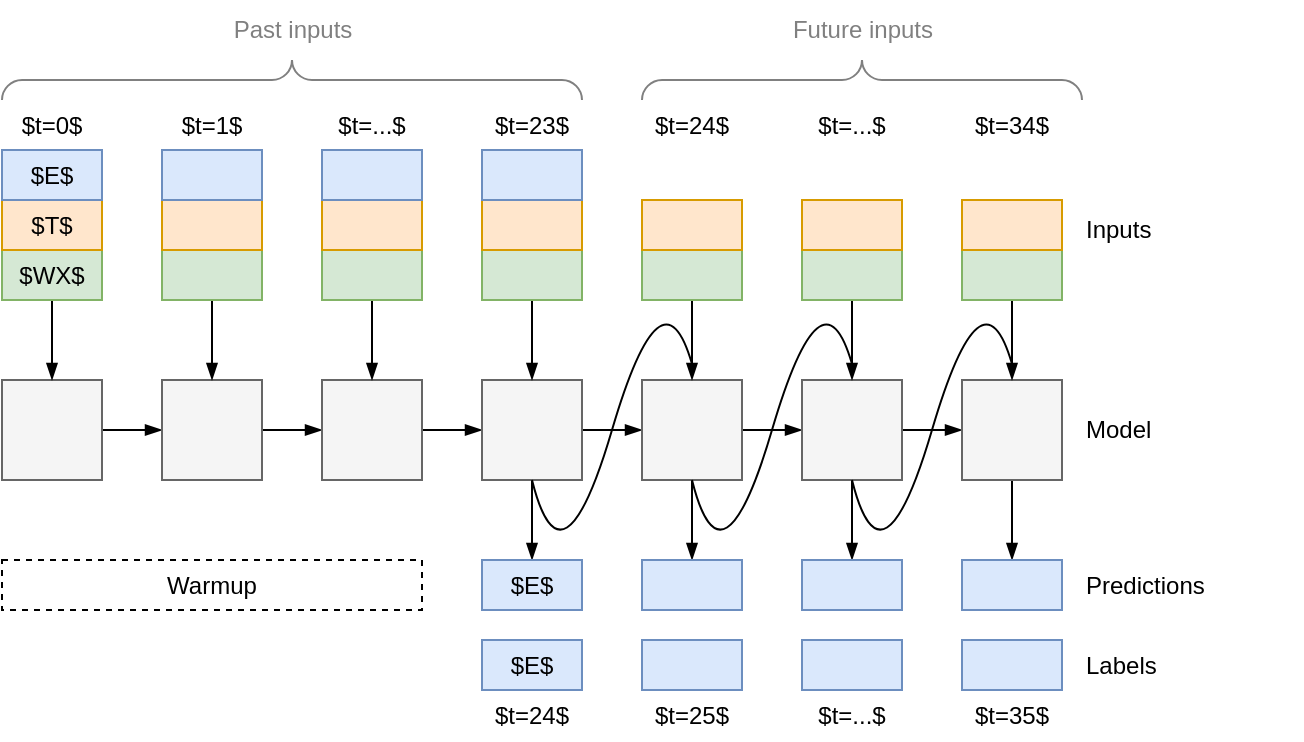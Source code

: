 <mxfile version="20.2.8" type="device"><diagram id="HKfGPiYJ5y7bzn45cy57" name="Seite-1"><mxGraphModel dx="1580" dy="878" grid="1" gridSize="10" guides="1" tooltips="1" connect="1" arrows="1" fold="1" page="1" pageScale="1" pageWidth="650" pageHeight="650" math="0" shadow="0"><root><mxCell id="0"/><mxCell id="1" parent="0"/><mxCell id="-VrPS5Bk1MBcNhMFAkGV-35" value="$t=0$" style="text;html=1;strokeColor=none;fillColor=none;align=center;verticalAlign=middle;whiteSpace=wrap;rounded=0;" parent="1" vertex="1"><mxGeometry y="50" width="50" height="25" as="geometry"/></mxCell><mxCell id="-VrPS5Bk1MBcNhMFAkGV-66" style="edgeStyle=orthogonalEdgeStyle;rounded=0;orthogonalLoop=1;jettySize=auto;html=1;exitX=1;exitY=0.5;exitDx=0;exitDy=0;entryX=0;entryY=0.5;entryDx=0;entryDy=0;endArrow=blockThin;endFill=1;" parent="1" source="-VrPS5Bk1MBcNhMFAkGV-36" target="-VrPS5Bk1MBcNhMFAkGV-37" edge="1"><mxGeometry relative="1" as="geometry"/></mxCell><mxCell id="-VrPS5Bk1MBcNhMFAkGV-36" value="" style="whiteSpace=wrap;html=1;aspect=fixed;fillColor=#f5f5f5;fontColor=#333333;strokeColor=#666666;" parent="1" vertex="1"><mxGeometry y="190" width="50" height="50" as="geometry"/></mxCell><mxCell id="-VrPS5Bk1MBcNhMFAkGV-67" style="edgeStyle=orthogonalEdgeStyle;rounded=0;orthogonalLoop=1;jettySize=auto;html=1;exitX=1;exitY=0.5;exitDx=0;exitDy=0;entryX=0;entryY=0.5;entryDx=0;entryDy=0;endArrow=blockThin;endFill=1;" parent="1" source="-VrPS5Bk1MBcNhMFAkGV-37" target="-VrPS5Bk1MBcNhMFAkGV-38" edge="1"><mxGeometry relative="1" as="geometry"/></mxCell><mxCell id="-VrPS5Bk1MBcNhMFAkGV-37" value="" style="whiteSpace=wrap;html=1;aspect=fixed;fillColor=#f5f5f5;fontColor=#333333;strokeColor=#666666;" parent="1" vertex="1"><mxGeometry x="80" y="190" width="50" height="50" as="geometry"/></mxCell><mxCell id="-VrPS5Bk1MBcNhMFAkGV-68" style="edgeStyle=orthogonalEdgeStyle;rounded=0;orthogonalLoop=1;jettySize=auto;html=1;exitX=1;exitY=0.5;exitDx=0;exitDy=0;entryX=0;entryY=0.5;entryDx=0;entryDy=0;endArrow=blockThin;endFill=1;" parent="1" source="-VrPS5Bk1MBcNhMFAkGV-38" target="-VrPS5Bk1MBcNhMFAkGV-39" edge="1"><mxGeometry relative="1" as="geometry"/></mxCell><mxCell id="-VrPS5Bk1MBcNhMFAkGV-38" value="" style="whiteSpace=wrap;html=1;aspect=fixed;fillColor=#f5f5f5;fontColor=#333333;strokeColor=#666666;" parent="1" vertex="1"><mxGeometry x="160" y="190" width="50" height="50" as="geometry"/></mxCell><mxCell id="-VrPS5Bk1MBcNhMFAkGV-82" style="edgeStyle=orthogonalEdgeStyle;rounded=0;orthogonalLoop=1;jettySize=auto;html=1;exitX=0.5;exitY=1;exitDx=0;exitDy=0;entryX=0.5;entryY=0;entryDx=0;entryDy=0;endArrow=blockThin;endFill=1;" parent="1" source="-VrPS5Bk1MBcNhMFAkGV-39" target="-VrPS5Bk1MBcNhMFAkGV-55" edge="1"><mxGeometry relative="1" as="geometry"/></mxCell><mxCell id="-VrPS5Bk1MBcNhMFAkGV-83" style="edgeStyle=orthogonalEdgeStyle;rounded=0;orthogonalLoop=1;jettySize=auto;html=1;exitX=1;exitY=0.5;exitDx=0;exitDy=0;entryX=0;entryY=0.5;entryDx=0;entryDy=0;endArrow=blockThin;endFill=1;" parent="1" source="-VrPS5Bk1MBcNhMFAkGV-39" target="-VrPS5Bk1MBcNhMFAkGV-40" edge="1"><mxGeometry relative="1" as="geometry"/></mxCell><mxCell id="-VrPS5Bk1MBcNhMFAkGV-39" value="" style="whiteSpace=wrap;html=1;aspect=fixed;fillColor=#f5f5f5;fontColor=#333333;strokeColor=#666666;" parent="1" vertex="1"><mxGeometry x="240" y="190" width="50" height="50" as="geometry"/></mxCell><mxCell id="-VrPS5Bk1MBcNhMFAkGV-70" style="edgeStyle=orthogonalEdgeStyle;rounded=0;orthogonalLoop=1;jettySize=auto;html=1;exitX=1;exitY=0.5;exitDx=0;exitDy=0;entryX=0;entryY=0.5;entryDx=0;entryDy=0;endArrow=blockThin;endFill=1;" parent="1" source="-VrPS5Bk1MBcNhMFAkGV-40" target="-VrPS5Bk1MBcNhMFAkGV-41" edge="1"><mxGeometry relative="1" as="geometry"/></mxCell><mxCell id="-VrPS5Bk1MBcNhMFAkGV-81" style="edgeStyle=orthogonalEdgeStyle;rounded=0;orthogonalLoop=1;jettySize=auto;html=1;exitX=0.5;exitY=1;exitDx=0;exitDy=0;entryX=0.5;entryY=0;entryDx=0;entryDy=0;endArrow=blockThin;endFill=1;" parent="1" source="-VrPS5Bk1MBcNhMFAkGV-40" target="-VrPS5Bk1MBcNhMFAkGV-57" edge="1"><mxGeometry relative="1" as="geometry"/></mxCell><mxCell id="-VrPS5Bk1MBcNhMFAkGV-40" value="" style="whiteSpace=wrap;html=1;aspect=fixed;fillColor=#f5f5f5;fontColor=#333333;strokeColor=#666666;" parent="1" vertex="1"><mxGeometry x="320" y="190" width="50" height="50" as="geometry"/></mxCell><mxCell id="-VrPS5Bk1MBcNhMFAkGV-71" style="edgeStyle=orthogonalEdgeStyle;rounded=0;orthogonalLoop=1;jettySize=auto;html=1;exitX=1;exitY=0.5;exitDx=0;exitDy=0;entryX=0;entryY=0.5;entryDx=0;entryDy=0;endArrow=blockThin;endFill=1;" parent="1" source="-VrPS5Bk1MBcNhMFAkGV-41" target="-VrPS5Bk1MBcNhMFAkGV-42" edge="1"><mxGeometry relative="1" as="geometry"/></mxCell><mxCell id="-VrPS5Bk1MBcNhMFAkGV-80" style="edgeStyle=orthogonalEdgeStyle;rounded=0;orthogonalLoop=1;jettySize=auto;html=1;exitX=0.5;exitY=1;exitDx=0;exitDy=0;entryX=0.5;entryY=0;entryDx=0;entryDy=0;endArrow=blockThin;endFill=1;" parent="1" source="-VrPS5Bk1MBcNhMFAkGV-41" target="-VrPS5Bk1MBcNhMFAkGV-59" edge="1"><mxGeometry relative="1" as="geometry"/></mxCell><mxCell id="-VrPS5Bk1MBcNhMFAkGV-41" value="" style="whiteSpace=wrap;html=1;aspect=fixed;fillColor=#f5f5f5;fontColor=#333333;strokeColor=#666666;" parent="1" vertex="1"><mxGeometry x="400" y="190" width="50" height="50" as="geometry"/></mxCell><mxCell id="-VrPS5Bk1MBcNhMFAkGV-79" style="edgeStyle=orthogonalEdgeStyle;rounded=0;orthogonalLoop=1;jettySize=auto;html=1;exitX=0.5;exitY=1;exitDx=0;exitDy=0;entryX=0.5;entryY=0;entryDx=0;entryDy=0;endArrow=blockThin;endFill=1;" parent="1" source="-VrPS5Bk1MBcNhMFAkGV-42" target="-VrPS5Bk1MBcNhMFAkGV-61" edge="1"><mxGeometry relative="1" as="geometry"/></mxCell><mxCell id="-VrPS5Bk1MBcNhMFAkGV-42" value="" style="whiteSpace=wrap;html=1;aspect=fixed;fillColor=#f5f5f5;fontColor=#333333;strokeColor=#666666;" parent="1" vertex="1"><mxGeometry x="480" y="190" width="50" height="50" as="geometry"/></mxCell><mxCell id="-VrPS5Bk1MBcNhMFAkGV-72" style="edgeStyle=orthogonalEdgeStyle;rounded=0;orthogonalLoop=1;jettySize=auto;html=1;exitX=0.5;exitY=1;exitDx=0;exitDy=0;entryX=0.5;entryY=0;entryDx=0;entryDy=0;endArrow=blockThin;endFill=1;" parent="1" source="-VrPS5Bk1MBcNhMFAkGV-44" target="-VrPS5Bk1MBcNhMFAkGV-36" edge="1"><mxGeometry relative="1" as="geometry"/></mxCell><mxCell id="-VrPS5Bk1MBcNhMFAkGV-44" value="$WX$" style="rounded=0;whiteSpace=wrap;html=1;fillColor=#d5e8d4;strokeColor=#82b366;" parent="1" vertex="1"><mxGeometry y="125" width="50" height="25" as="geometry"/></mxCell><mxCell id="-VrPS5Bk1MBcNhMFAkGV-73" style="edgeStyle=orthogonalEdgeStyle;rounded=0;orthogonalLoop=1;jettySize=auto;html=1;exitX=0.5;exitY=1;exitDx=0;exitDy=0;entryX=0.5;entryY=0;entryDx=0;entryDy=0;endArrow=blockThin;endFill=1;" parent="1" source="-VrPS5Bk1MBcNhMFAkGV-45" target="-VrPS5Bk1MBcNhMFAkGV-37" edge="1"><mxGeometry relative="1" as="geometry"/></mxCell><mxCell id="-VrPS5Bk1MBcNhMFAkGV-45" value="" style="rounded=0;whiteSpace=wrap;html=1;fillColor=#d5e8d4;strokeColor=#82b366;" parent="1" vertex="1"><mxGeometry x="80" y="125" width="50" height="25" as="geometry"/></mxCell><mxCell id="-VrPS5Bk1MBcNhMFAkGV-74" style="edgeStyle=orthogonalEdgeStyle;rounded=0;orthogonalLoop=1;jettySize=auto;html=1;exitX=0.5;exitY=1;exitDx=0;exitDy=0;entryX=0.5;entryY=0;entryDx=0;entryDy=0;endArrow=blockThin;endFill=1;" parent="1" source="-VrPS5Bk1MBcNhMFAkGV-46" target="-VrPS5Bk1MBcNhMFAkGV-38" edge="1"><mxGeometry relative="1" as="geometry"/></mxCell><mxCell id="-VrPS5Bk1MBcNhMFAkGV-46" value="" style="rounded=0;whiteSpace=wrap;html=1;fillColor=#d5e8d4;strokeColor=#82b366;" parent="1" vertex="1"><mxGeometry x="160" y="125" width="50" height="25" as="geometry"/></mxCell><mxCell id="-VrPS5Bk1MBcNhMFAkGV-75" style="edgeStyle=orthogonalEdgeStyle;rounded=0;orthogonalLoop=1;jettySize=auto;html=1;exitX=0.5;exitY=1;exitDx=0;exitDy=0;entryX=0.5;entryY=0;entryDx=0;entryDy=0;endArrow=blockThin;endFill=1;" parent="1" source="-VrPS5Bk1MBcNhMFAkGV-47" target="-VrPS5Bk1MBcNhMFAkGV-39" edge="1"><mxGeometry relative="1" as="geometry"/></mxCell><mxCell id="-VrPS5Bk1MBcNhMFAkGV-47" value="" style="rounded=0;whiteSpace=wrap;html=1;fillColor=#d5e8d4;strokeColor=#82b366;" parent="1" vertex="1"><mxGeometry x="240" y="125" width="50" height="25" as="geometry"/></mxCell><mxCell id="-VrPS5Bk1MBcNhMFAkGV-51" value="Warmup" style="rounded=0;whiteSpace=wrap;html=1;dashed=1;" parent="1" vertex="1"><mxGeometry y="280" width="210" height="25" as="geometry"/></mxCell><mxCell id="-VrPS5Bk1MBcNhMFAkGV-55" value="" style="rounded=0;whiteSpace=wrap;html=1;fillColor=#dae8fc;strokeColor=#6c8ebf;" parent="1" vertex="1"><mxGeometry x="240" y="280" width="50" height="25" as="geometry"/></mxCell><mxCell id="-VrPS5Bk1MBcNhMFAkGV-56" value="$E$" style="rounded=0;whiteSpace=wrap;html=1;fillColor=#dae8fc;strokeColor=#6c8ebf;" parent="1" vertex="1"><mxGeometry x="240" y="320" width="50" height="25" as="geometry"/></mxCell><mxCell id="-VrPS5Bk1MBcNhMFAkGV-57" value="" style="rounded=0;whiteSpace=wrap;html=1;fillColor=#dae8fc;strokeColor=#6c8ebf;" parent="1" vertex="1"><mxGeometry x="320" y="280" width="50" height="25" as="geometry"/></mxCell><mxCell id="-VrPS5Bk1MBcNhMFAkGV-58" value="" style="rounded=0;whiteSpace=wrap;html=1;fillColor=#dae8fc;strokeColor=#6c8ebf;" parent="1" vertex="1"><mxGeometry x="320" y="320" width="50" height="25" as="geometry"/></mxCell><mxCell id="-VrPS5Bk1MBcNhMFAkGV-59" value="" style="rounded=0;whiteSpace=wrap;html=1;fillColor=#dae8fc;strokeColor=#6c8ebf;" parent="1" vertex="1"><mxGeometry x="400" y="280" width="50" height="25" as="geometry"/></mxCell><mxCell id="-VrPS5Bk1MBcNhMFAkGV-60" value="" style="rounded=0;whiteSpace=wrap;html=1;fillColor=#dae8fc;strokeColor=#6c8ebf;" parent="1" vertex="1"><mxGeometry x="400" y="320" width="50" height="25" as="geometry"/></mxCell><mxCell id="-VrPS5Bk1MBcNhMFAkGV-61" value="" style="rounded=0;whiteSpace=wrap;html=1;fillColor=#dae8fc;strokeColor=#6c8ebf;" parent="1" vertex="1"><mxGeometry x="480" y="280" width="50" height="25" as="geometry"/></mxCell><mxCell id="-VrPS5Bk1MBcNhMFAkGV-62" value="" style="rounded=0;whiteSpace=wrap;html=1;fillColor=#dae8fc;strokeColor=#6c8ebf;" parent="1" vertex="1"><mxGeometry x="480" y="320" width="50" height="25" as="geometry"/></mxCell><mxCell id="-VrPS5Bk1MBcNhMFAkGV-64" value="Predictions" style="text;html=1;strokeColor=none;fillColor=none;align=left;verticalAlign=middle;whiteSpace=wrap;rounded=0;" parent="1" vertex="1"><mxGeometry x="540" y="277.5" width="110" height="30" as="geometry"/></mxCell><mxCell id="-VrPS5Bk1MBcNhMFAkGV-84" value="Model" style="text;html=1;strokeColor=none;fillColor=none;align=left;verticalAlign=middle;whiteSpace=wrap;rounded=0;" parent="1" vertex="1"><mxGeometry x="540" y="200" width="110" height="30" as="geometry"/></mxCell><mxCell id="-VrPS5Bk1MBcNhMFAkGV-85" value="Labels" style="text;html=1;strokeColor=none;fillColor=none;align=left;verticalAlign=middle;whiteSpace=wrap;rounded=0;" parent="1" vertex="1"><mxGeometry x="540" y="317.5" width="110" height="30" as="geometry"/></mxCell><mxCell id="-VrPS5Bk1MBcNhMFAkGV-86" value="Inputs" style="text;html=1;strokeColor=none;fillColor=none;align=left;verticalAlign=middle;whiteSpace=wrap;rounded=0;" parent="1" vertex="1"><mxGeometry x="540" y="100" width="110" height="30" as="geometry"/></mxCell><mxCell id="-VrPS5Bk1MBcNhMFAkGV-87" value="$t=1$" style="text;html=1;strokeColor=none;fillColor=none;align=center;verticalAlign=middle;whiteSpace=wrap;rounded=0;" parent="1" vertex="1"><mxGeometry x="80" y="50" width="50" height="25" as="geometry"/></mxCell><mxCell id="-VrPS5Bk1MBcNhMFAkGV-88" value="$t=...$" style="text;html=1;strokeColor=none;fillColor=none;align=center;verticalAlign=middle;whiteSpace=wrap;rounded=0;" parent="1" vertex="1"><mxGeometry x="160" y="50" width="50" height="25" as="geometry"/></mxCell><mxCell id="-VrPS5Bk1MBcNhMFAkGV-89" value="$t=23$" style="text;html=1;strokeColor=none;fillColor=none;align=center;verticalAlign=middle;whiteSpace=wrap;rounded=0;" parent="1" vertex="1"><mxGeometry x="240" y="50" width="50" height="25" as="geometry"/></mxCell><mxCell id="-VrPS5Bk1MBcNhMFAkGV-90" value="$t=24$" style="text;html=1;strokeColor=none;fillColor=none;align=center;verticalAlign=middle;whiteSpace=wrap;rounded=0;" parent="1" vertex="1"><mxGeometry x="240" y="345" width="50" height="25" as="geometry"/></mxCell><mxCell id="-VrPS5Bk1MBcNhMFAkGV-91" value="$t=...$" style="text;html=1;strokeColor=none;fillColor=none;align=center;verticalAlign=middle;whiteSpace=wrap;rounded=0;" parent="1" vertex="1"><mxGeometry x="400" y="345" width="50" height="25" as="geometry"/></mxCell><mxCell id="-VrPS5Bk1MBcNhMFAkGV-92" value="$t=25$" style="text;html=1;strokeColor=none;fillColor=none;align=center;verticalAlign=middle;whiteSpace=wrap;rounded=0;" parent="1" vertex="1"><mxGeometry x="320" y="345" width="50" height="25" as="geometry"/></mxCell><mxCell id="-VrPS5Bk1MBcNhMFAkGV-93" value="$t=35$" style="text;html=1;strokeColor=none;fillColor=none;align=center;verticalAlign=middle;whiteSpace=wrap;rounded=0;" parent="1" vertex="1"><mxGeometry x="480" y="345" width="50" height="25" as="geometry"/></mxCell><mxCell id="-VrPS5Bk1MBcNhMFAkGV-94" value="$E$" style="rounded=0;whiteSpace=wrap;html=1;fillColor=#dae8fc;strokeColor=#6c8ebf;" parent="1" vertex="1"><mxGeometry x="240" y="280" width="50" height="25" as="geometry"/></mxCell><mxCell id="-VrPS5Bk1MBcNhMFAkGV-95" value="" style="rounded=0;whiteSpace=wrap;html=1;fillColor=#dae8fc;strokeColor=#6c8ebf;" parent="1" vertex="1"><mxGeometry x="320" y="280" width="50" height="25" as="geometry"/></mxCell><mxCell id="-VrPS5Bk1MBcNhMFAkGV-96" value="" style="rounded=0;whiteSpace=wrap;html=1;fillColor=#dae8fc;strokeColor=#6c8ebf;" parent="1" vertex="1"><mxGeometry x="400" y="280" width="50" height="25" as="geometry"/></mxCell><mxCell id="-VrPS5Bk1MBcNhMFAkGV-97" value="" style="rounded=0;whiteSpace=wrap;html=1;fillColor=#dae8fc;strokeColor=#6c8ebf;" parent="1" vertex="1"><mxGeometry x="480" y="280" width="50" height="25" as="geometry"/></mxCell><mxCell id="x16OzheKPKR6SvtKZd2J-4" value="" style="curved=1;endArrow=none;html=1;rounded=0;exitX=0.5;exitY=1;exitDx=0;exitDy=0;endFill=0;" parent="1" edge="1"><mxGeometry width="50" height="50" relative="1" as="geometry"><mxPoint x="345" y="240" as="sourcePoint"/><mxPoint x="425" y="182" as="targetPoint"/><Array as="points"><mxPoint x="360" y="300"/><mxPoint x="410" y="130"/></Array></mxGeometry></mxCell><mxCell id="LrRnflrHvSETPCPX4v4c-1" value="$T$" style="rounded=0;whiteSpace=wrap;html=1;fillColor=#ffe6cc;strokeColor=#d79b00;" vertex="1" parent="1"><mxGeometry y="100" width="50" height="25" as="geometry"/></mxCell><mxCell id="LrRnflrHvSETPCPX4v4c-2" value="" style="rounded=0;whiteSpace=wrap;html=1;fillColor=#ffe6cc;strokeColor=#d79b00;" vertex="1" parent="1"><mxGeometry x="80" y="100" width="50" height="25" as="geometry"/></mxCell><mxCell id="LrRnflrHvSETPCPX4v4c-3" value="" style="rounded=0;whiteSpace=wrap;html=1;fillColor=#ffe6cc;strokeColor=#d79b00;" vertex="1" parent="1"><mxGeometry x="160" y="100" width="50" height="25" as="geometry"/></mxCell><mxCell id="LrRnflrHvSETPCPX4v4c-4" value="" style="rounded=0;whiteSpace=wrap;html=1;fillColor=#ffe6cc;strokeColor=#d79b00;" vertex="1" parent="1"><mxGeometry x="240" y="100" width="50" height="25" as="geometry"/></mxCell><mxCell id="LrRnflrHvSETPCPX4v4c-5" value="$E$" style="rounded=0;whiteSpace=wrap;html=1;fillColor=#dae8fc;strokeColor=#6c8ebf;" vertex="1" parent="1"><mxGeometry y="75" width="50" height="25" as="geometry"/></mxCell><mxCell id="LrRnflrHvSETPCPX4v4c-6" value="" style="rounded=0;whiteSpace=wrap;html=1;fillColor=#dae8fc;strokeColor=#6c8ebf;" vertex="1" parent="1"><mxGeometry x="80" y="75" width="50" height="25" as="geometry"/></mxCell><mxCell id="LrRnflrHvSETPCPX4v4c-7" value="" style="rounded=0;whiteSpace=wrap;html=1;fillColor=#dae8fc;strokeColor=#6c8ebf;" vertex="1" parent="1"><mxGeometry x="160" y="75" width="50" height="25" as="geometry"/></mxCell><mxCell id="LrRnflrHvSETPCPX4v4c-8" value="" style="rounded=0;whiteSpace=wrap;html=1;fillColor=#dae8fc;strokeColor=#6c8ebf;" vertex="1" parent="1"><mxGeometry x="240" y="75" width="50" height="25" as="geometry"/></mxCell><mxCell id="LrRnflrHvSETPCPX4v4c-15" style="edgeStyle=orthogonalEdgeStyle;rounded=0;orthogonalLoop=1;jettySize=auto;html=1;exitX=0.5;exitY=1;exitDx=0;exitDy=0;entryX=0.5;entryY=0;entryDx=0;entryDy=0;endArrow=blockThin;endFill=1;" edge="1" parent="1" source="LrRnflrHvSETPCPX4v4c-9" target="-VrPS5Bk1MBcNhMFAkGV-40"><mxGeometry relative="1" as="geometry"/></mxCell><mxCell id="LrRnflrHvSETPCPX4v4c-9" value="" style="rounded=0;whiteSpace=wrap;html=1;fillColor=#d5e8d4;strokeColor=#82b366;" vertex="1" parent="1"><mxGeometry x="320" y="125" width="50" height="25" as="geometry"/></mxCell><mxCell id="LrRnflrHvSETPCPX4v4c-10" value="" style="rounded=0;whiteSpace=wrap;html=1;fillColor=#ffe6cc;strokeColor=#d79b00;" vertex="1" parent="1"><mxGeometry x="320" y="100" width="50" height="25" as="geometry"/></mxCell><mxCell id="LrRnflrHvSETPCPX4v4c-16" style="edgeStyle=orthogonalEdgeStyle;rounded=0;orthogonalLoop=1;jettySize=auto;html=1;exitX=0.5;exitY=1;exitDx=0;exitDy=0;entryX=0.5;entryY=0;entryDx=0;entryDy=0;endArrow=blockThin;endFill=1;" edge="1" parent="1" source="LrRnflrHvSETPCPX4v4c-11" target="-VrPS5Bk1MBcNhMFAkGV-41"><mxGeometry relative="1" as="geometry"/></mxCell><mxCell id="LrRnflrHvSETPCPX4v4c-11" value="" style="rounded=0;whiteSpace=wrap;html=1;fillColor=#d5e8d4;strokeColor=#82b366;" vertex="1" parent="1"><mxGeometry x="400" y="125" width="50" height="25" as="geometry"/></mxCell><mxCell id="LrRnflrHvSETPCPX4v4c-12" value="" style="rounded=0;whiteSpace=wrap;html=1;fillColor=#ffe6cc;strokeColor=#d79b00;" vertex="1" parent="1"><mxGeometry x="400" y="100" width="50" height="25" as="geometry"/></mxCell><mxCell id="LrRnflrHvSETPCPX4v4c-17" style="edgeStyle=orthogonalEdgeStyle;rounded=0;orthogonalLoop=1;jettySize=auto;html=1;exitX=0.5;exitY=1;exitDx=0;exitDy=0;entryX=0.5;entryY=0;entryDx=0;entryDy=0;endArrow=blockThin;endFill=1;" edge="1" parent="1" source="LrRnflrHvSETPCPX4v4c-13" target="-VrPS5Bk1MBcNhMFAkGV-42"><mxGeometry relative="1" as="geometry"/></mxCell><mxCell id="LrRnflrHvSETPCPX4v4c-13" value="" style="rounded=0;whiteSpace=wrap;html=1;fillColor=#d5e8d4;strokeColor=#82b366;" vertex="1" parent="1"><mxGeometry x="480" y="125" width="50" height="25" as="geometry"/></mxCell><mxCell id="LrRnflrHvSETPCPX4v4c-14" value="" style="rounded=0;whiteSpace=wrap;html=1;fillColor=#ffe6cc;strokeColor=#d79b00;" vertex="1" parent="1"><mxGeometry x="480" y="100" width="50" height="25" as="geometry"/></mxCell><mxCell id="LrRnflrHvSETPCPX4v4c-19" value="" style="curved=1;endArrow=none;html=1;rounded=0;exitX=0.5;exitY=1;exitDx=0;exitDy=0;endFill=0;" edge="1" parent="1"><mxGeometry width="50" height="50" relative="1" as="geometry"><mxPoint x="265" y="240" as="sourcePoint"/><mxPoint x="345" y="182" as="targetPoint"/><Array as="points"><mxPoint x="280" y="300"/><mxPoint x="330" y="130"/></Array></mxGeometry></mxCell><mxCell id="LrRnflrHvSETPCPX4v4c-20" value="" style="curved=1;endArrow=none;html=1;rounded=0;exitX=0.5;exitY=1;exitDx=0;exitDy=0;endFill=0;" edge="1" parent="1"><mxGeometry width="50" height="50" relative="1" as="geometry"><mxPoint x="425" y="240" as="sourcePoint"/><mxPoint x="505" y="182" as="targetPoint"/><Array as="points"><mxPoint x="440" y="300"/><mxPoint x="490" y="130"/></Array></mxGeometry></mxCell><mxCell id="LrRnflrHvSETPCPX4v4c-32" value="" style="verticalLabelPosition=bottom;shadow=0;dashed=0;align=center;html=1;verticalAlign=top;strokeWidth=1;shape=mxgraph.mockup.markup.curlyBrace;strokeColor=#808080;fontColor=#808080;" vertex="1" parent="1"><mxGeometry y="30" width="290" height="20" as="geometry"/></mxCell><mxCell id="LrRnflrHvSETPCPX4v4c-33" value="" style="verticalLabelPosition=bottom;shadow=0;dashed=0;align=center;html=1;verticalAlign=top;strokeWidth=1;shape=mxgraph.mockup.markup.curlyBrace;strokeColor=#808080;fontColor=#808080;" vertex="1" parent="1"><mxGeometry x="320" y="30" width="220" height="20" as="geometry"/></mxCell><mxCell id="LrRnflrHvSETPCPX4v4c-34" value="Past inputs" style="text;html=1;strokeColor=none;fillColor=none;align=center;verticalAlign=middle;whiteSpace=wrap;rounded=0;fontColor=#808080;" vertex="1" parent="1"><mxGeometry x="102.5" width="85" height="30" as="geometry"/></mxCell><mxCell id="LrRnflrHvSETPCPX4v4c-35" value="Future inputs" style="text;html=1;strokeColor=none;fillColor=none;align=center;verticalAlign=middle;whiteSpace=wrap;rounded=0;fontColor=#808080;" vertex="1" parent="1"><mxGeometry x="387.5" width="85" height="30" as="geometry"/></mxCell><mxCell id="LrRnflrHvSETPCPX4v4c-36" value="$t=24$" style="text;html=1;strokeColor=none;fillColor=none;align=center;verticalAlign=middle;whiteSpace=wrap;rounded=0;" vertex="1" parent="1"><mxGeometry x="320" y="50" width="50" height="25" as="geometry"/></mxCell><mxCell id="LrRnflrHvSETPCPX4v4c-37" value="$t=...$" style="text;html=1;strokeColor=none;fillColor=none;align=center;verticalAlign=middle;whiteSpace=wrap;rounded=0;" vertex="1" parent="1"><mxGeometry x="400" y="50" width="50" height="25" as="geometry"/></mxCell><mxCell id="LrRnflrHvSETPCPX4v4c-38" value="$t=34$" style="text;html=1;strokeColor=none;fillColor=none;align=center;verticalAlign=middle;whiteSpace=wrap;rounded=0;" vertex="1" parent="1"><mxGeometry x="480" y="50" width="50" height="25" as="geometry"/></mxCell></root></mxGraphModel></diagram></mxfile>